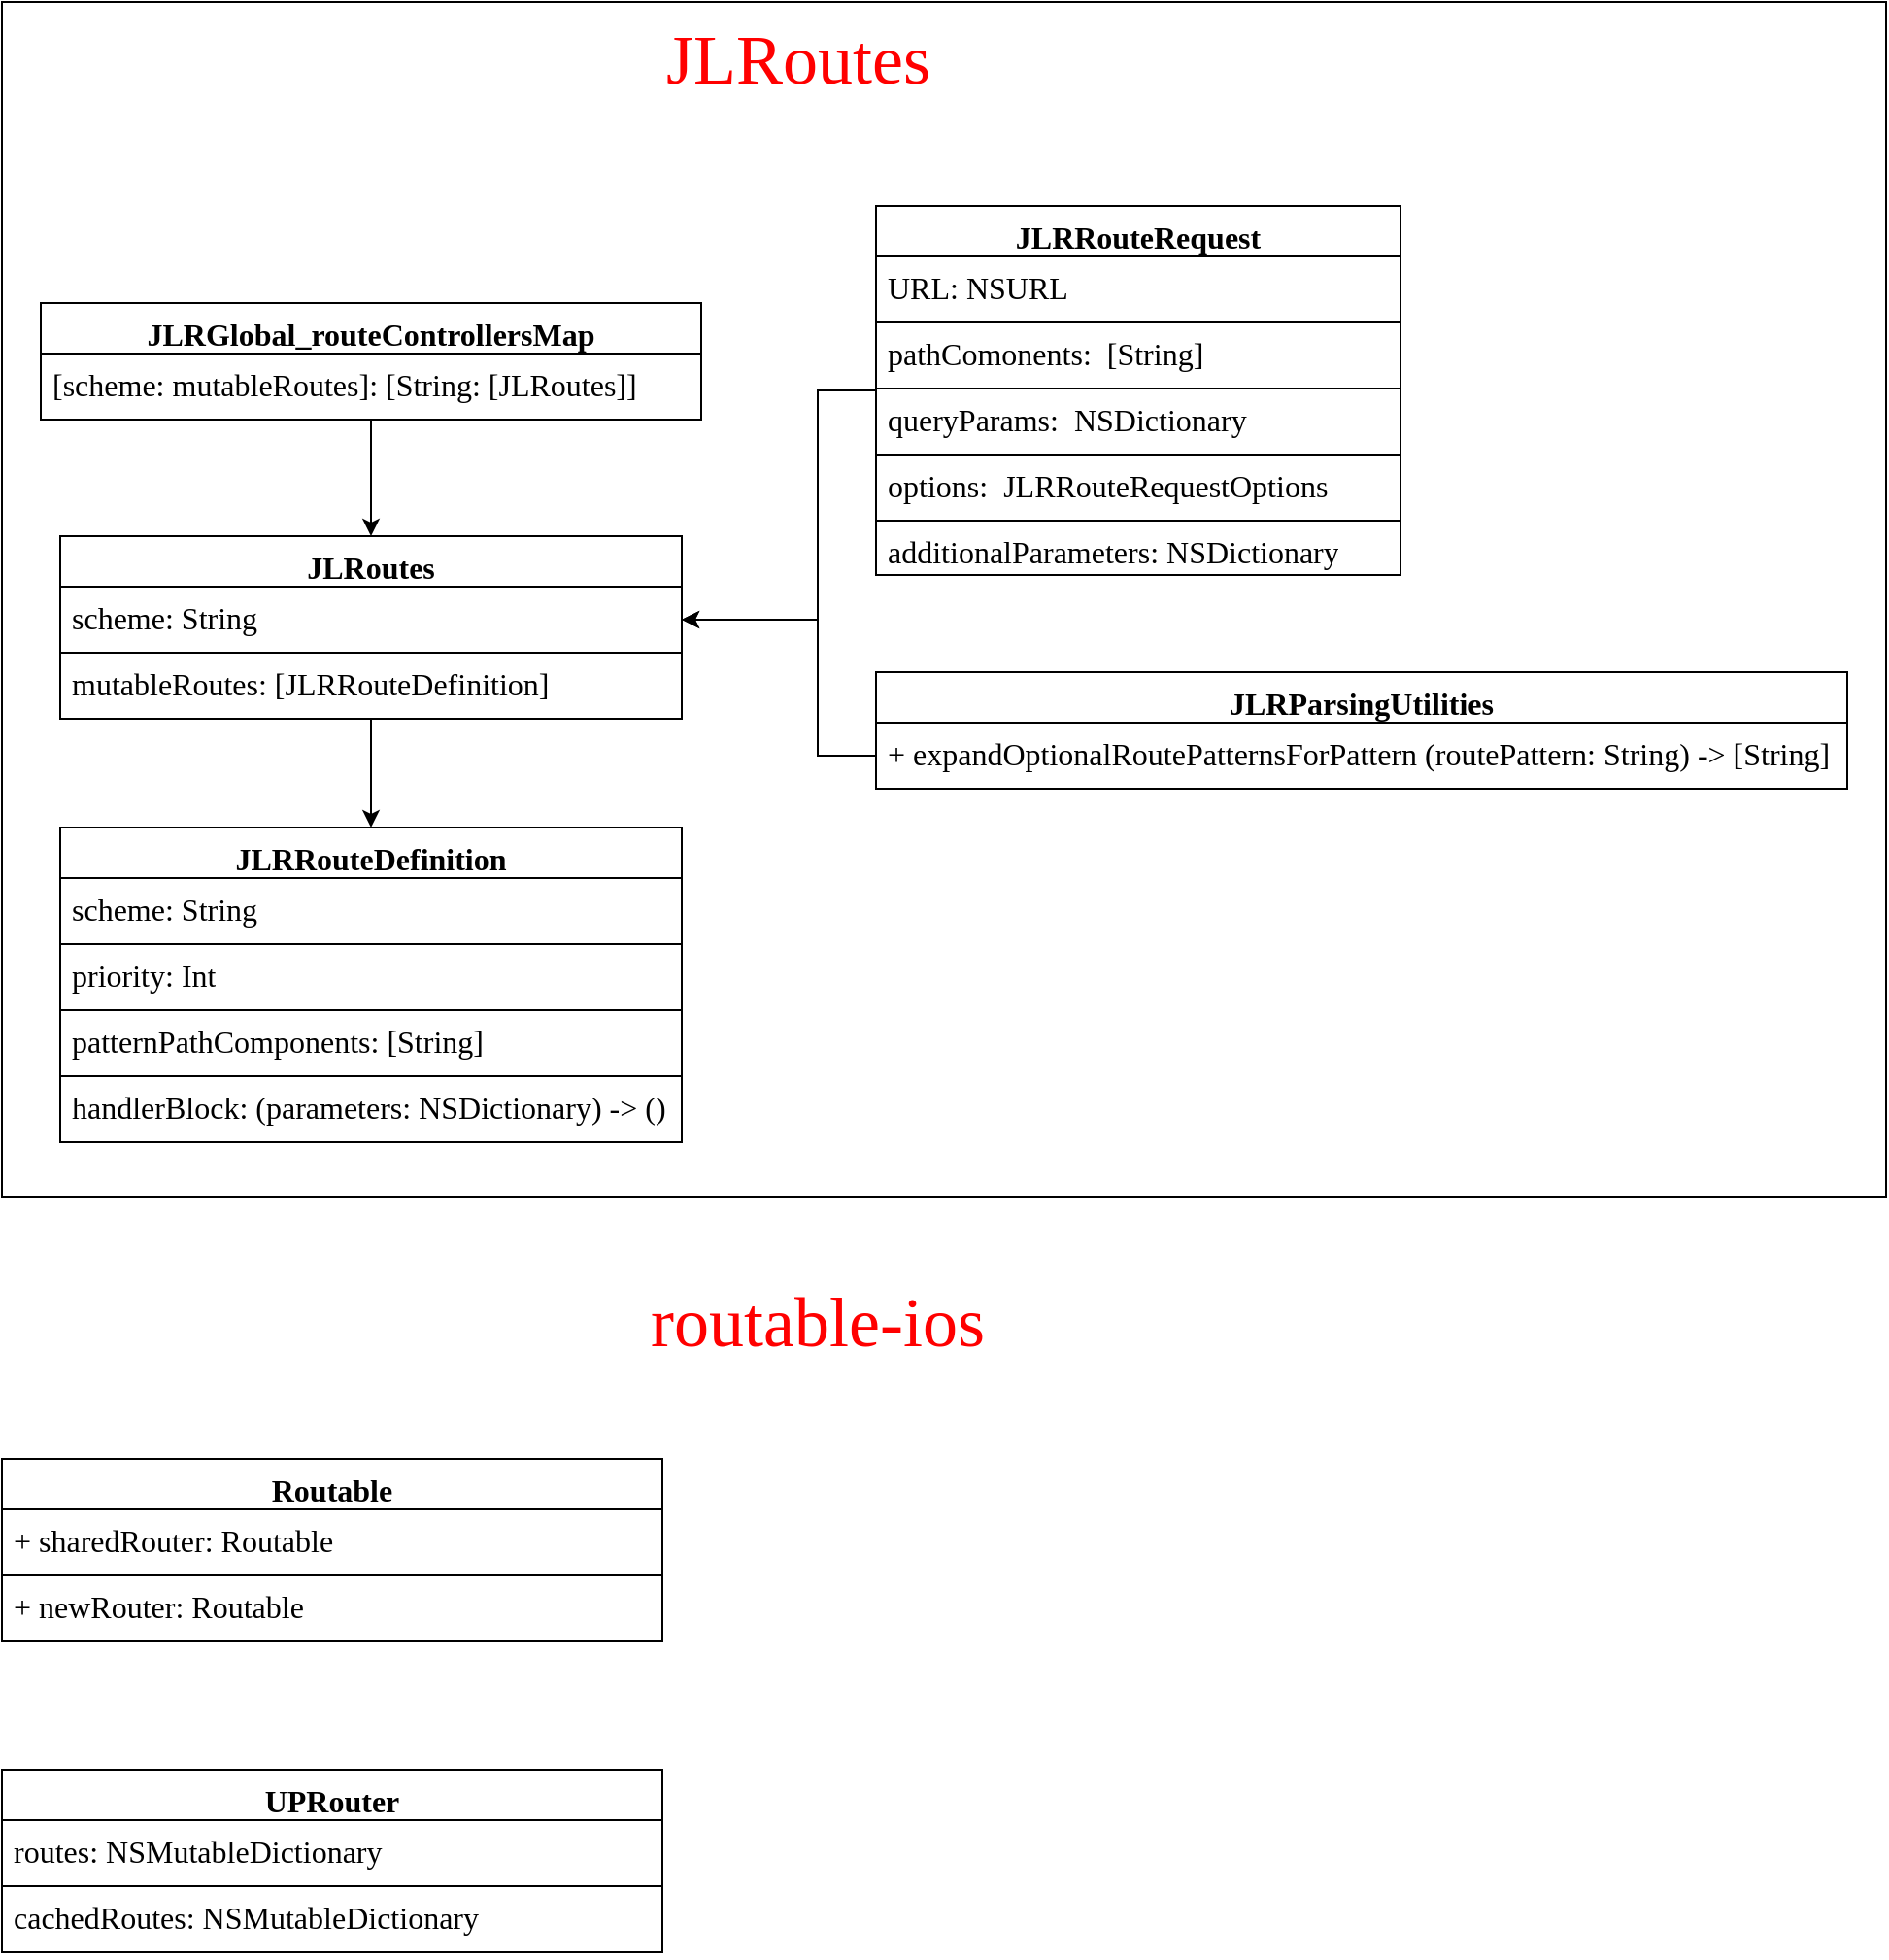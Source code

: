 <mxfile version="21.6.8" type="github">
  <diagram name="第 1 页" id="x82_LA83ciAqN6GJa8_j">
    <mxGraphModel dx="1147" dy="1090" grid="1" gridSize="10" guides="1" tooltips="1" connect="1" arrows="1" fold="1" page="0" pageScale="1" pageWidth="850" pageHeight="1100" background="none" math="0" shadow="0">
      <root>
        <mxCell id="0" />
        <mxCell id="1" parent="0" />
        <mxCell id="TY6RuBEEMv1Jgl18mB2E-42" value="" style="group" vertex="1" connectable="0" parent="1">
          <mxGeometry x="-10" y="170" width="970" height="615" as="geometry" />
        </mxCell>
        <mxCell id="TY6RuBEEMv1Jgl18mB2E-41" value="" style="rounded=0;whiteSpace=wrap;html=1;" vertex="1" parent="TY6RuBEEMv1Jgl18mB2E-42">
          <mxGeometry width="970" height="615" as="geometry" />
        </mxCell>
        <mxCell id="TY6RuBEEMv1Jgl18mB2E-1" value="JLRGlobal_routeControllersMap" style="swimlane;fontStyle=1;align=center;verticalAlign=top;childLayout=stackLayout;horizontal=1;startSize=26;horizontalStack=0;resizeParent=1;resizeParentMax=0;resizeLast=0;collapsible=1;marginBottom=0;whiteSpace=wrap;html=1;fontSize=16;fontFamily=Times New Roman;" vertex="1" parent="TY6RuBEEMv1Jgl18mB2E-42">
          <mxGeometry x="20" y="155" width="340" height="60" as="geometry">
            <mxRectangle x="10" y="440" width="100" height="30" as="alternateBounds" />
          </mxGeometry>
        </mxCell>
        <mxCell id="TY6RuBEEMv1Jgl18mB2E-2" value="[scheme: mutableRoutes]: [String: [JLRoutes]]" style="text;strokeColor=none;fillColor=none;align=left;verticalAlign=top;spacingLeft=4;spacingRight=4;overflow=hidden;rotatable=0;points=[[0,0.5],[1,0.5]];portConstraint=eastwest;whiteSpace=wrap;html=1;fontSize=16;fontFamily=Times New Roman;" vertex="1" parent="TY6RuBEEMv1Jgl18mB2E-1">
          <mxGeometry y="26" width="340" height="34" as="geometry" />
        </mxCell>
        <mxCell id="TY6RuBEEMv1Jgl18mB2E-10" value="JLRoutes" style="text;html=1;strokeColor=none;fillColor=none;align=center;verticalAlign=middle;whiteSpace=wrap;rounded=0;fontFamily=Times New Roman;fontSize=36;fontColor=#FF0000;" vertex="1" parent="TY6RuBEEMv1Jgl18mB2E-42">
          <mxGeometry x="380" y="15" width="60" height="30" as="geometry" />
        </mxCell>
        <mxCell id="TY6RuBEEMv1Jgl18mB2E-11" value="JLRoutes" style="swimlane;fontStyle=1;align=center;verticalAlign=top;childLayout=stackLayout;horizontal=1;startSize=26;horizontalStack=0;resizeParent=1;resizeParentMax=0;resizeLast=0;collapsible=1;marginBottom=0;whiteSpace=wrap;html=1;fontSize=16;fontFamily=Times New Roman;" vertex="1" parent="TY6RuBEEMv1Jgl18mB2E-42">
          <mxGeometry x="30" y="275" width="320" height="94" as="geometry">
            <mxRectangle x="10" y="440" width="100" height="30" as="alternateBounds" />
          </mxGeometry>
        </mxCell>
        <mxCell id="TY6RuBEEMv1Jgl18mB2E-12" value="scheme: String" style="text;strokeColor=none;fillColor=none;align=left;verticalAlign=top;spacingLeft=4;spacingRight=4;overflow=hidden;rotatable=0;points=[[0,0.5],[1,0.5]];portConstraint=eastwest;whiteSpace=wrap;html=1;fontSize=16;fontFamily=Times New Roman;" vertex="1" parent="TY6RuBEEMv1Jgl18mB2E-11">
          <mxGeometry y="26" width="320" height="34" as="geometry" />
        </mxCell>
        <mxCell id="TY6RuBEEMv1Jgl18mB2E-13" value="mutableRoutes: [JLRRouteDefinition&lt;span style=&quot;background-color: initial;&quot;&gt;]&lt;/span&gt;" style="text;strokeColor=default;fillColor=none;align=left;verticalAlign=top;spacingLeft=4;spacingRight=4;overflow=hidden;rotatable=0;points=[[0,0.5],[1,0.5]];portConstraint=eastwest;whiteSpace=wrap;html=1;fontSize=16;fontFamily=Times New Roman;" vertex="1" parent="TY6RuBEEMv1Jgl18mB2E-11">
          <mxGeometry y="60" width="320" height="34" as="geometry" />
        </mxCell>
        <mxCell id="TY6RuBEEMv1Jgl18mB2E-36" style="edgeStyle=orthogonalEdgeStyle;rounded=0;orthogonalLoop=1;jettySize=auto;html=1;exitX=0.5;exitY=1;exitDx=0;exitDy=0;entryX=0.5;entryY=0;entryDx=0;entryDy=0;" edge="1" parent="TY6RuBEEMv1Jgl18mB2E-42" source="TY6RuBEEMv1Jgl18mB2E-1" target="TY6RuBEEMv1Jgl18mB2E-11">
          <mxGeometry relative="1" as="geometry" />
        </mxCell>
        <mxCell id="TY6RuBEEMv1Jgl18mB2E-14" value="JLRRouteDefinition" style="swimlane;fontStyle=1;align=center;verticalAlign=top;childLayout=stackLayout;horizontal=1;startSize=26;horizontalStack=0;resizeParent=1;resizeParentMax=0;resizeLast=0;collapsible=1;marginBottom=0;whiteSpace=wrap;html=1;fontSize=16;fontFamily=Times New Roman;" vertex="1" parent="TY6RuBEEMv1Jgl18mB2E-42">
          <mxGeometry x="30" y="425" width="320" height="162" as="geometry">
            <mxRectangle x="10" y="440" width="100" height="30" as="alternateBounds" />
          </mxGeometry>
        </mxCell>
        <mxCell id="TY6RuBEEMv1Jgl18mB2E-15" value="scheme: String" style="text;strokeColor=none;fillColor=none;align=left;verticalAlign=top;spacingLeft=4;spacingRight=4;overflow=hidden;rotatable=0;points=[[0,0.5],[1,0.5]];portConstraint=eastwest;whiteSpace=wrap;html=1;fontSize=16;fontFamily=Times New Roman;" vertex="1" parent="TY6RuBEEMv1Jgl18mB2E-14">
          <mxGeometry y="26" width="320" height="34" as="geometry" />
        </mxCell>
        <mxCell id="TY6RuBEEMv1Jgl18mB2E-17" value="priority: Int" style="text;strokeColor=default;fillColor=none;align=left;verticalAlign=top;spacingLeft=4;spacingRight=4;overflow=hidden;rotatable=0;points=[[0,0.5],[1,0.5]];portConstraint=eastwest;whiteSpace=wrap;html=1;fontSize=16;fontFamily=Times New Roman;" vertex="1" parent="TY6RuBEEMv1Jgl18mB2E-14">
          <mxGeometry y="60" width="320" height="34" as="geometry" />
        </mxCell>
        <mxCell id="TY6RuBEEMv1Jgl18mB2E-16" value="patternPathComponents: [String]" style="text;strokeColor=default;fillColor=none;align=left;verticalAlign=top;spacingLeft=4;spacingRight=4;overflow=hidden;rotatable=0;points=[[0,0.5],[1,0.5]];portConstraint=eastwest;whiteSpace=wrap;html=1;fontSize=16;fontFamily=Times New Roman;" vertex="1" parent="TY6RuBEEMv1Jgl18mB2E-14">
          <mxGeometry y="94" width="320" height="34" as="geometry" />
        </mxCell>
        <mxCell id="TY6RuBEEMv1Jgl18mB2E-22" value="handlerBlock: (parameters: NSDictionary) -&amp;gt; ()" style="text;strokeColor=default;fillColor=none;align=left;verticalAlign=top;spacingLeft=4;spacingRight=4;overflow=hidden;rotatable=0;points=[[0,0.5],[1,0.5]];portConstraint=eastwest;whiteSpace=wrap;html=1;fontSize=16;fontFamily=Times New Roman;" vertex="1" parent="TY6RuBEEMv1Jgl18mB2E-14">
          <mxGeometry y="128" width="320" height="34" as="geometry" />
        </mxCell>
        <mxCell id="TY6RuBEEMv1Jgl18mB2E-37" style="edgeStyle=orthogonalEdgeStyle;rounded=0;orthogonalLoop=1;jettySize=auto;html=1;entryX=0.5;entryY=0;entryDx=0;entryDy=0;" edge="1" parent="TY6RuBEEMv1Jgl18mB2E-42" source="TY6RuBEEMv1Jgl18mB2E-11" target="TY6RuBEEMv1Jgl18mB2E-14">
          <mxGeometry relative="1" as="geometry" />
        </mxCell>
        <mxCell id="TY6RuBEEMv1Jgl18mB2E-24" value="JLRParsingUtilities" style="swimlane;fontStyle=1;align=center;verticalAlign=top;childLayout=stackLayout;horizontal=1;startSize=26;horizontalStack=0;resizeParent=1;resizeParentMax=0;resizeLast=0;collapsible=1;marginBottom=0;whiteSpace=wrap;html=1;fontSize=16;fontFamily=Times New Roman;" vertex="1" parent="TY6RuBEEMv1Jgl18mB2E-42">
          <mxGeometry x="450" y="345" width="500" height="60" as="geometry">
            <mxRectangle x="10" y="440" width="100" height="30" as="alternateBounds" />
          </mxGeometry>
        </mxCell>
        <mxCell id="TY6RuBEEMv1Jgl18mB2E-25" value="+&amp;nbsp;expandOptionalRoutePatternsForPattern (routePattern: String) -&amp;gt; [String]" style="text;strokeColor=none;fillColor=none;align=left;verticalAlign=top;spacingLeft=4;spacingRight=4;overflow=hidden;rotatable=0;points=[[0,0.5],[1,0.5]];portConstraint=eastwest;whiteSpace=wrap;html=1;fontSize=16;fontFamily=Times New Roman;" vertex="1" parent="TY6RuBEEMv1Jgl18mB2E-24">
          <mxGeometry y="26" width="500" height="34" as="geometry" />
        </mxCell>
        <mxCell id="TY6RuBEEMv1Jgl18mB2E-38" style="edgeStyle=orthogonalEdgeStyle;rounded=0;orthogonalLoop=1;jettySize=auto;html=1;entryX=1;entryY=0.5;entryDx=0;entryDy=0;" edge="1" parent="TY6RuBEEMv1Jgl18mB2E-42" source="TY6RuBEEMv1Jgl18mB2E-29" target="TY6RuBEEMv1Jgl18mB2E-12">
          <mxGeometry relative="1" as="geometry">
            <Array as="points">
              <mxPoint x="420" y="200" />
              <mxPoint x="420" y="318" />
            </Array>
          </mxGeometry>
        </mxCell>
        <mxCell id="TY6RuBEEMv1Jgl18mB2E-29" value="JLRRouteRequest" style="swimlane;fontStyle=1;align=center;verticalAlign=top;childLayout=stackLayout;horizontal=1;startSize=26;horizontalStack=0;resizeParent=1;resizeParentMax=0;resizeLast=0;collapsible=1;marginBottom=0;whiteSpace=wrap;html=1;fontSize=16;fontFamily=Times New Roman;" vertex="1" parent="TY6RuBEEMv1Jgl18mB2E-42">
          <mxGeometry x="450" y="105" width="270" height="190" as="geometry">
            <mxRectangle x="10" y="440" width="100" height="30" as="alternateBounds" />
          </mxGeometry>
        </mxCell>
        <mxCell id="TY6RuBEEMv1Jgl18mB2E-30" value="URL: NSURL" style="text;strokeColor=none;fillColor=none;align=left;verticalAlign=top;spacingLeft=4;spacingRight=4;overflow=hidden;rotatable=0;points=[[0,0.5],[1,0.5]];portConstraint=eastwest;whiteSpace=wrap;html=1;fontSize=16;fontFamily=Times New Roman;" vertex="1" parent="TY6RuBEEMv1Jgl18mB2E-29">
          <mxGeometry y="26" width="270" height="34" as="geometry" />
        </mxCell>
        <mxCell id="TY6RuBEEMv1Jgl18mB2E-31" value="pathComonents:&amp;nbsp; [String]" style="text;strokeColor=default;fillColor=none;align=left;verticalAlign=top;spacingLeft=4;spacingRight=4;overflow=hidden;rotatable=0;points=[[0,0.5],[1,0.5]];portConstraint=eastwest;whiteSpace=wrap;html=1;fontSize=16;fontFamily=Times New Roman;" vertex="1" parent="TY6RuBEEMv1Jgl18mB2E-29">
          <mxGeometry y="60" width="270" height="34" as="geometry" />
        </mxCell>
        <mxCell id="TY6RuBEEMv1Jgl18mB2E-32" value="queryParams:&amp;nbsp; NSDictionary" style="text;strokeColor=default;fillColor=none;align=left;verticalAlign=top;spacingLeft=4;spacingRight=4;overflow=hidden;rotatable=0;points=[[0,0.5],[1,0.5]];portConstraint=eastwest;whiteSpace=wrap;html=1;fontSize=16;fontFamily=Times New Roman;" vertex="1" parent="TY6RuBEEMv1Jgl18mB2E-29">
          <mxGeometry y="94" width="270" height="34" as="geometry" />
        </mxCell>
        <mxCell id="TY6RuBEEMv1Jgl18mB2E-33" value="options:&amp;nbsp; JLRRouteRequestOptions" style="text;strokeColor=default;fillColor=none;align=left;verticalAlign=top;spacingLeft=4;spacingRight=4;overflow=hidden;rotatable=0;points=[[0,0.5],[1,0.5]];portConstraint=eastwest;whiteSpace=wrap;html=1;fontSize=16;fontFamily=Times New Roman;" vertex="1" parent="TY6RuBEEMv1Jgl18mB2E-29">
          <mxGeometry y="128" width="270" height="34" as="geometry" />
        </mxCell>
        <mxCell id="TY6RuBEEMv1Jgl18mB2E-34" value="additionalParameters: NSDictionary" style="text;strokeColor=default;fillColor=none;align=left;verticalAlign=top;spacingLeft=4;spacingRight=4;overflow=hidden;rotatable=0;points=[[0,0.5],[1,0.5]];portConstraint=eastwest;whiteSpace=wrap;html=1;fontSize=16;fontFamily=Times New Roman;" vertex="1" parent="TY6RuBEEMv1Jgl18mB2E-29">
          <mxGeometry y="162" width="270" height="28" as="geometry" />
        </mxCell>
        <mxCell id="TY6RuBEEMv1Jgl18mB2E-39" style="edgeStyle=orthogonalEdgeStyle;rounded=0;orthogonalLoop=1;jettySize=auto;html=1;entryX=1;entryY=0.5;entryDx=0;entryDy=0;" edge="1" parent="TY6RuBEEMv1Jgl18mB2E-42" source="TY6RuBEEMv1Jgl18mB2E-25" target="TY6RuBEEMv1Jgl18mB2E-12">
          <mxGeometry relative="1" as="geometry">
            <Array as="points">
              <mxPoint x="420" y="388" />
              <mxPoint x="420" y="318" />
            </Array>
          </mxGeometry>
        </mxCell>
        <mxCell id="TY6RuBEEMv1Jgl18mB2E-43" value="routable-ios&lt;br&gt;" style="text;html=1;strokeColor=none;fillColor=none;align=center;verticalAlign=middle;whiteSpace=wrap;rounded=0;fontFamily=Times New Roman;fontSize=36;fontColor=#FF0000;" vertex="1" parent="1">
          <mxGeometry x="320" y="830" width="180" height="40" as="geometry" />
        </mxCell>
        <mxCell id="TY6RuBEEMv1Jgl18mB2E-44" value="Routable" style="swimlane;fontStyle=1;align=center;verticalAlign=top;childLayout=stackLayout;horizontal=1;startSize=26;horizontalStack=0;resizeParent=1;resizeParentMax=0;resizeLast=0;collapsible=1;marginBottom=0;whiteSpace=wrap;html=1;fontSize=16;fontFamily=Times New Roman;" vertex="1" parent="1">
          <mxGeometry x="-10" y="920" width="340" height="94" as="geometry">
            <mxRectangle x="10" y="440" width="100" height="30" as="alternateBounds" />
          </mxGeometry>
        </mxCell>
        <mxCell id="TY6RuBEEMv1Jgl18mB2E-45" value="+ sharedRouter: Routable" style="text;strokeColor=default;fillColor=none;align=left;verticalAlign=top;spacingLeft=4;spacingRight=4;overflow=hidden;rotatable=0;points=[[0,0.5],[1,0.5]];portConstraint=eastwest;whiteSpace=wrap;html=1;fontSize=16;fontFamily=Times New Roman;" vertex="1" parent="TY6RuBEEMv1Jgl18mB2E-44">
          <mxGeometry y="26" width="340" height="34" as="geometry" />
        </mxCell>
        <mxCell id="TY6RuBEEMv1Jgl18mB2E-46" value="+ newRouter: Routable" style="text;strokeColor=none;fillColor=none;align=left;verticalAlign=top;spacingLeft=4;spacingRight=4;overflow=hidden;rotatable=0;points=[[0,0.5],[1,0.5]];portConstraint=eastwest;whiteSpace=wrap;html=1;fontSize=16;fontFamily=Times New Roman;" vertex="1" parent="TY6RuBEEMv1Jgl18mB2E-44">
          <mxGeometry y="60" width="340" height="34" as="geometry" />
        </mxCell>
        <mxCell id="TY6RuBEEMv1Jgl18mB2E-47" value="UPRouter" style="swimlane;fontStyle=1;align=center;verticalAlign=top;childLayout=stackLayout;horizontal=1;startSize=26;horizontalStack=0;resizeParent=1;resizeParentMax=0;resizeLast=0;collapsible=1;marginBottom=0;whiteSpace=wrap;html=1;fontSize=16;fontFamily=Times New Roman;" vertex="1" parent="1">
          <mxGeometry x="-10" y="1080" width="340" height="94" as="geometry">
            <mxRectangle x="10" y="440" width="100" height="30" as="alternateBounds" />
          </mxGeometry>
        </mxCell>
        <mxCell id="TY6RuBEEMv1Jgl18mB2E-48" value="routes: NSMutableDictionary" style="text;strokeColor=none;fillColor=none;align=left;verticalAlign=top;spacingLeft=4;spacingRight=4;overflow=hidden;rotatable=0;points=[[0,0.5],[1,0.5]];portConstraint=eastwest;whiteSpace=wrap;html=1;fontSize=16;fontFamily=Times New Roman;" vertex="1" parent="TY6RuBEEMv1Jgl18mB2E-47">
          <mxGeometry y="26" width="340" height="34" as="geometry" />
        </mxCell>
        <mxCell id="TY6RuBEEMv1Jgl18mB2E-49" value="cachedRoutes: NSMutableDictionary" style="text;strokeColor=default;fillColor=none;align=left;verticalAlign=top;spacingLeft=4;spacingRight=4;overflow=hidden;rotatable=0;points=[[0,0.5],[1,0.5]];portConstraint=eastwest;whiteSpace=wrap;html=1;fontSize=16;fontFamily=Times New Roman;rounded=0;" vertex="1" parent="TY6RuBEEMv1Jgl18mB2E-47">
          <mxGeometry y="60" width="340" height="34" as="geometry" />
        </mxCell>
      </root>
    </mxGraphModel>
  </diagram>
</mxfile>
